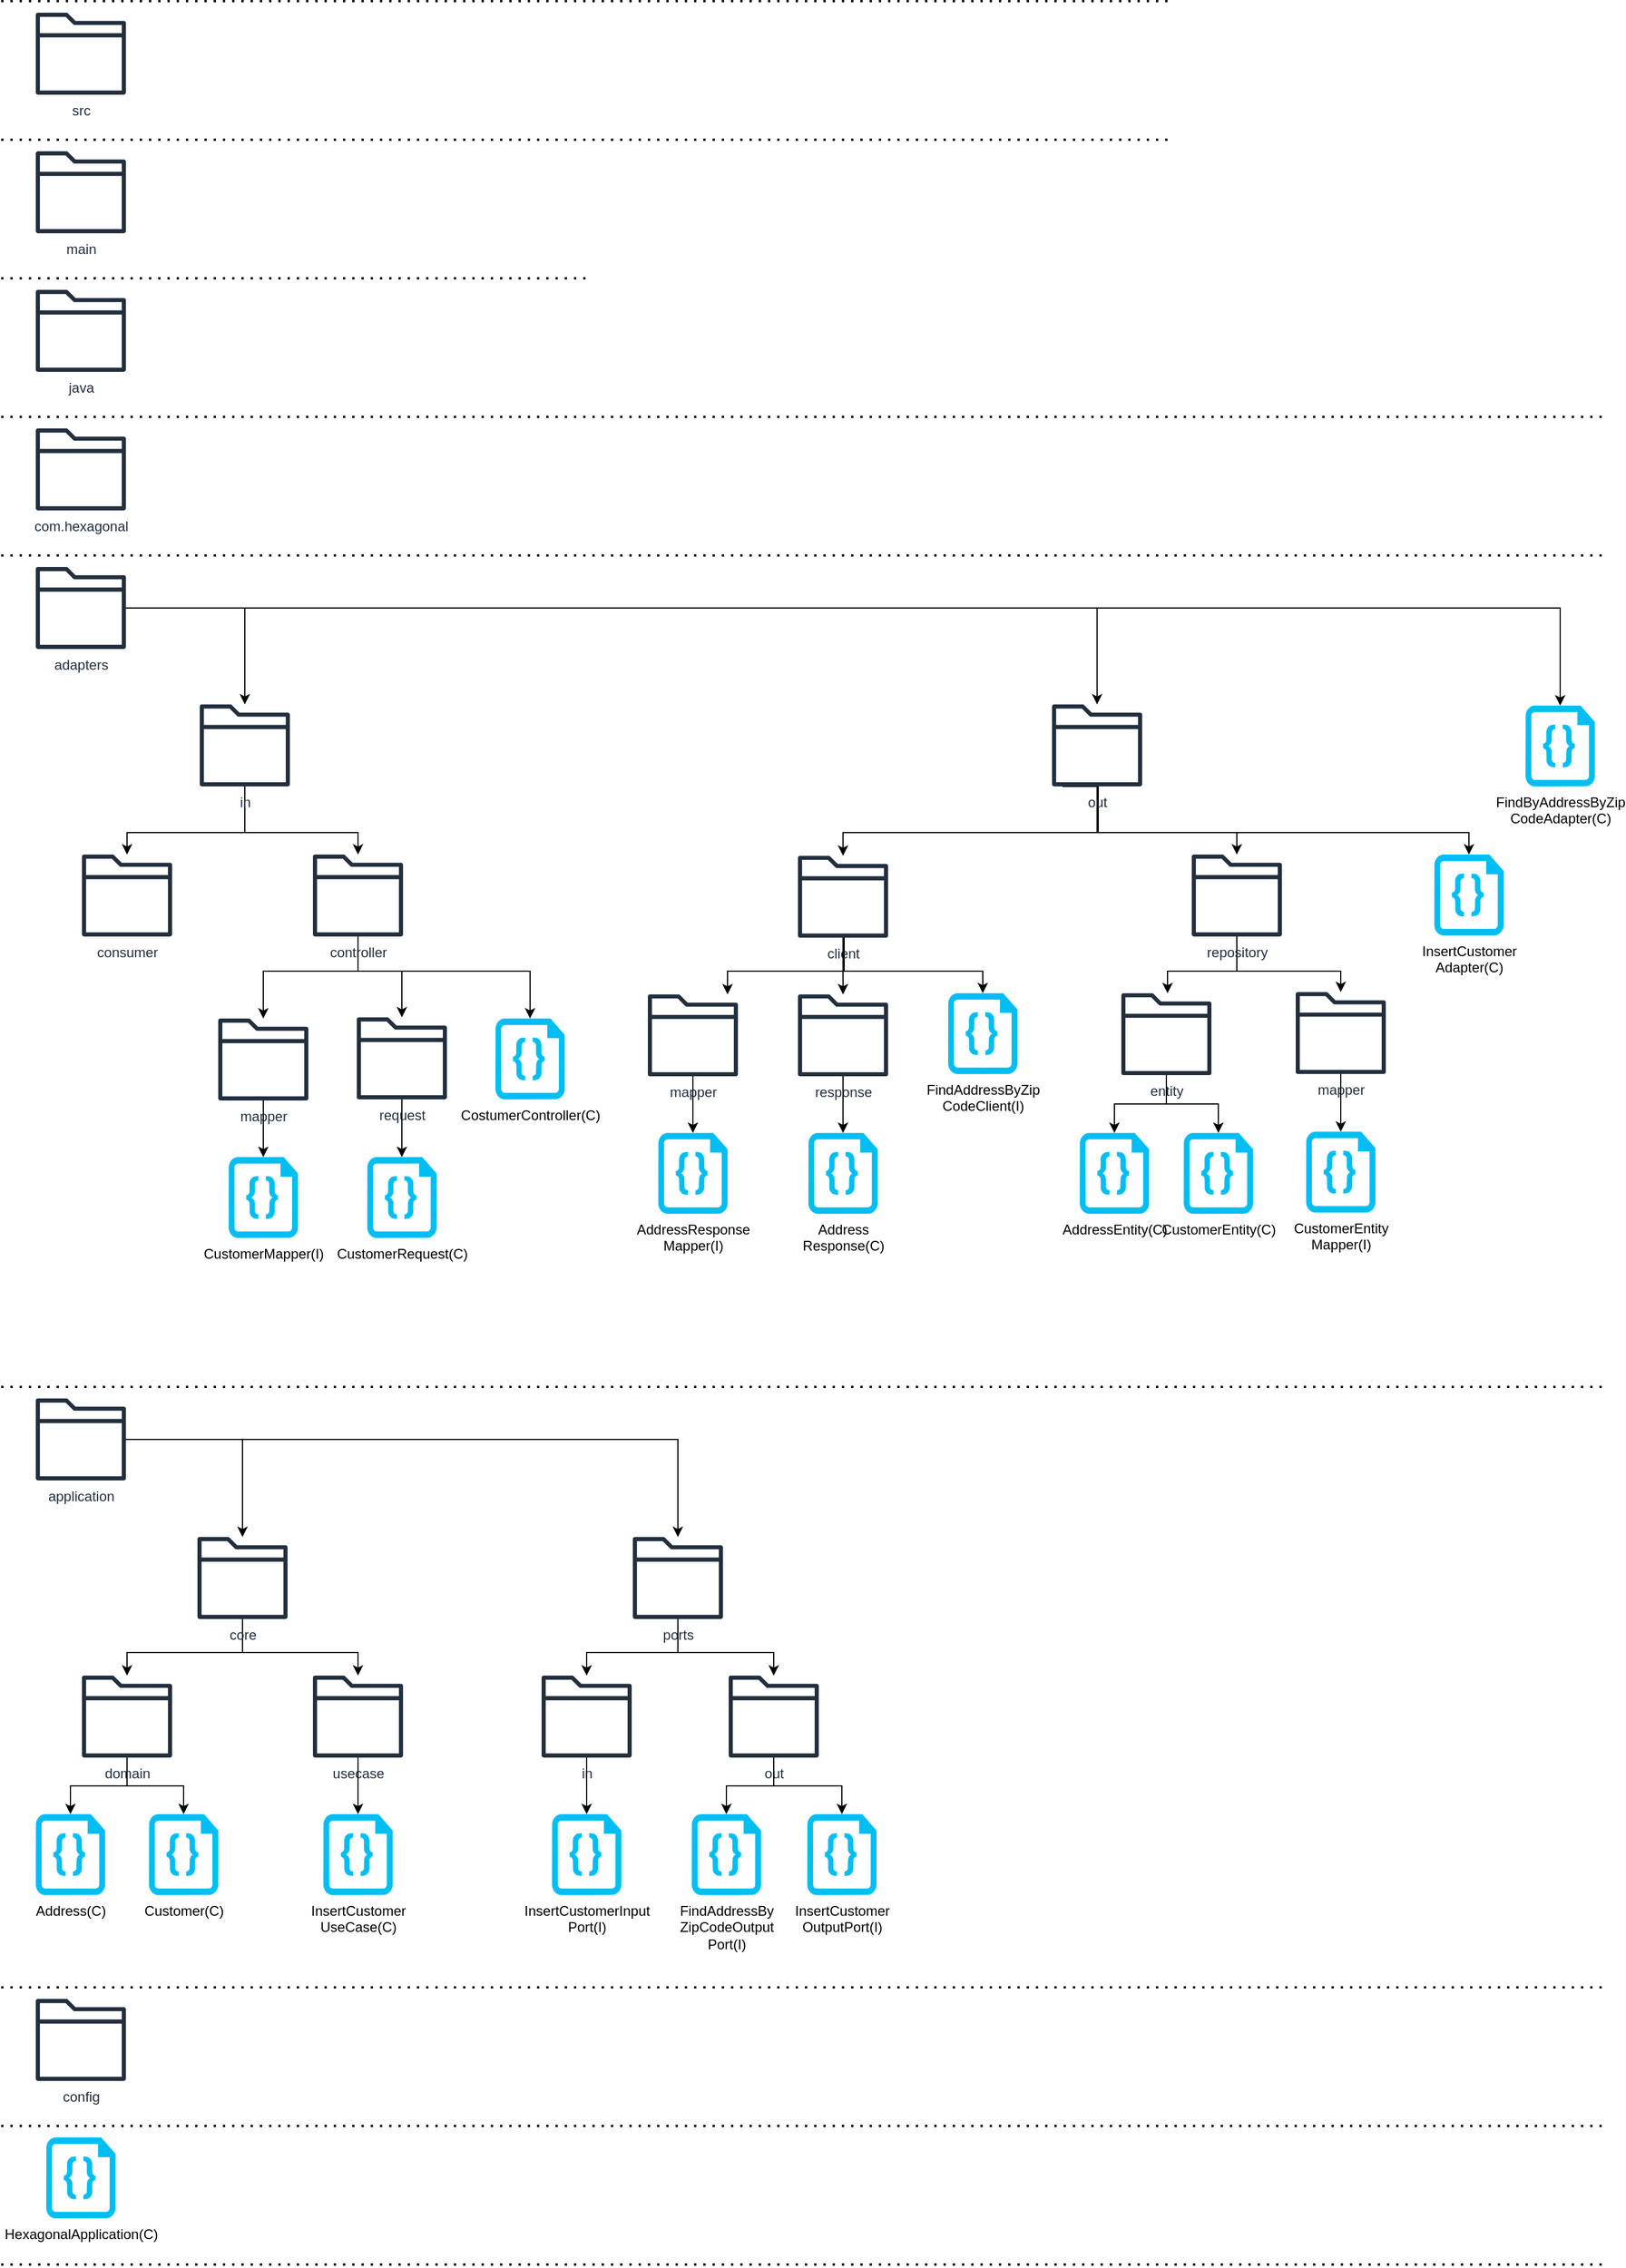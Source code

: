 <mxfile version="22.1.2" type="device">
  <diagram name="camadas" id="XUHG3aNlO8fKbmGnUFoP">
    <mxGraphModel dx="1674" dy="836" grid="1" gridSize="10" guides="1" tooltips="1" connect="1" arrows="1" fold="1" page="1" pageScale="1" pageWidth="827" pageHeight="1169" math="0" shadow="0">
      <root>
        <mxCell id="0" />
        <mxCell id="1" parent="0" />
        <mxCell id="bbtF6bjIANASrzS4wM2t-1" value="src" style="sketch=0;outlineConnect=0;fontColor=#232F3E;gradientColor=none;fillColor=#232F3D;strokeColor=none;dashed=0;verticalLabelPosition=bottom;verticalAlign=top;align=center;html=1;fontSize=12;fontStyle=0;aspect=fixed;pointerEvents=1;shape=mxgraph.aws4.folder;" vertex="1" parent="1">
          <mxGeometry x="40" y="130" width="78" height="71" as="geometry" />
        </mxCell>
        <mxCell id="bbtF6bjIANASrzS4wM2t-2" value="main" style="sketch=0;outlineConnect=0;fontColor=#232F3E;gradientColor=none;fillColor=#232F3D;strokeColor=none;dashed=0;verticalLabelPosition=bottom;verticalAlign=top;align=center;html=1;fontSize=12;fontStyle=0;aspect=fixed;pointerEvents=1;shape=mxgraph.aws4.folder;" vertex="1" parent="1">
          <mxGeometry x="40" y="250" width="78" height="71" as="geometry" />
        </mxCell>
        <mxCell id="bbtF6bjIANASrzS4wM2t-3" value="java" style="sketch=0;outlineConnect=0;fontColor=#232F3E;gradientColor=none;fillColor=#232F3D;strokeColor=none;dashed=0;verticalLabelPosition=bottom;verticalAlign=top;align=center;html=1;fontSize=12;fontStyle=0;aspect=fixed;pointerEvents=1;shape=mxgraph.aws4.folder;" vertex="1" parent="1">
          <mxGeometry x="40" y="370" width="78" height="71" as="geometry" />
        </mxCell>
        <mxCell id="bbtF6bjIANASrzS4wM2t-4" value="com.hexagonal" style="sketch=0;outlineConnect=0;fontColor=#232F3E;gradientColor=none;fillColor=#232F3D;strokeColor=none;dashed=0;verticalLabelPosition=bottom;verticalAlign=top;align=center;html=1;fontSize=12;fontStyle=0;aspect=fixed;pointerEvents=1;shape=mxgraph.aws4.folder;" vertex="1" parent="1">
          <mxGeometry x="40" y="490" width="78" height="71" as="geometry" />
        </mxCell>
        <mxCell id="bbtF6bjIANASrzS4wM2t-33" style="edgeStyle=orthogonalEdgeStyle;rounded=0;orthogonalLoop=1;jettySize=auto;html=1;" edge="1" parent="1" source="bbtF6bjIANASrzS4wM2t-5" target="bbtF6bjIANASrzS4wM2t-18">
          <mxGeometry relative="1" as="geometry" />
        </mxCell>
        <mxCell id="bbtF6bjIANASrzS4wM2t-65" style="edgeStyle=orthogonalEdgeStyle;rounded=0;orthogonalLoop=1;jettySize=auto;html=1;" edge="1" parent="1" source="bbtF6bjIANASrzS4wM2t-5" target="bbtF6bjIANASrzS4wM2t-19">
          <mxGeometry relative="1" as="geometry" />
        </mxCell>
        <mxCell id="bbtF6bjIANASrzS4wM2t-5" value="adapters" style="sketch=0;outlineConnect=0;fontColor=#232F3E;gradientColor=none;fillColor=#232F3D;strokeColor=none;dashed=0;verticalLabelPosition=bottom;verticalAlign=top;align=center;html=1;fontSize=12;fontStyle=0;aspect=fixed;pointerEvents=1;shape=mxgraph.aws4.folder;" vertex="1" parent="1">
          <mxGeometry x="40" y="610" width="78" height="71" as="geometry" />
        </mxCell>
        <mxCell id="bbtF6bjIANASrzS4wM2t-99" style="edgeStyle=orthogonalEdgeStyle;rounded=0;orthogonalLoop=1;jettySize=auto;html=1;" edge="1" parent="1" source="bbtF6bjIANASrzS4wM2t-6" target="bbtF6bjIANASrzS4wM2t-22">
          <mxGeometry relative="1" as="geometry" />
        </mxCell>
        <mxCell id="bbtF6bjIANASrzS4wM2t-100" style="edgeStyle=orthogonalEdgeStyle;rounded=0;orthogonalLoop=1;jettySize=auto;html=1;" edge="1" parent="1" source="bbtF6bjIANASrzS4wM2t-6" target="bbtF6bjIANASrzS4wM2t-21">
          <mxGeometry relative="1" as="geometry" />
        </mxCell>
        <mxCell id="bbtF6bjIANASrzS4wM2t-6" value="application" style="sketch=0;outlineConnect=0;fontColor=#232F3E;gradientColor=none;fillColor=#232F3D;strokeColor=none;dashed=0;verticalLabelPosition=bottom;verticalAlign=top;align=center;html=1;fontSize=12;fontStyle=0;aspect=fixed;pointerEvents=1;shape=mxgraph.aws4.folder;" vertex="1" parent="1">
          <mxGeometry x="40" y="1330" width="78" height="71" as="geometry" />
        </mxCell>
        <mxCell id="bbtF6bjIANASrzS4wM2t-7" value="config" style="sketch=0;outlineConnect=0;fontColor=#232F3E;gradientColor=none;fillColor=#232F3D;strokeColor=none;dashed=0;verticalLabelPosition=bottom;verticalAlign=top;align=center;html=1;fontSize=12;fontStyle=0;aspect=fixed;pointerEvents=1;shape=mxgraph.aws4.folder;" vertex="1" parent="1">
          <mxGeometry x="40" y="1850" width="78" height="71" as="geometry" />
        </mxCell>
        <mxCell id="bbtF6bjIANASrzS4wM2t-8" value="HexagonalApplication(C)" style="verticalLabelPosition=bottom;html=1;verticalAlign=top;align=center;strokeColor=none;fillColor=#00BEF2;shape=mxgraph.azure.code_file;pointerEvents=1;" vertex="1" parent="1">
          <mxGeometry x="49" y="1970" width="60" height="70" as="geometry" />
        </mxCell>
        <mxCell id="bbtF6bjIANASrzS4wM2t-9" value="" style="endArrow=none;dashed=1;html=1;dashPattern=1 3;strokeWidth=2;rounded=0;" edge="1" parent="1">
          <mxGeometry width="50" height="50" relative="1" as="geometry">
            <mxPoint x="10" y="240" as="sourcePoint" />
            <mxPoint x="1400" y="240" as="targetPoint" />
          </mxGeometry>
        </mxCell>
        <mxCell id="bbtF6bjIANASrzS4wM2t-10" value="" style="endArrow=none;dashed=1;html=1;dashPattern=1 3;strokeWidth=2;rounded=0;" edge="1" parent="1">
          <mxGeometry width="50" height="50" relative="1" as="geometry">
            <mxPoint x="10" y="480" as="sourcePoint" />
            <mxPoint x="1400" y="480" as="targetPoint" />
          </mxGeometry>
        </mxCell>
        <mxCell id="bbtF6bjIANASrzS4wM2t-11" value="" style="endArrow=none;dashed=1;html=1;dashPattern=1 3;strokeWidth=2;rounded=0;" edge="1" parent="1">
          <mxGeometry width="50" height="50" relative="1" as="geometry">
            <mxPoint x="10" y="360" as="sourcePoint" />
            <mxPoint x="1400" y="360" as="targetPoint" />
          </mxGeometry>
        </mxCell>
        <mxCell id="bbtF6bjIANASrzS4wM2t-12" value="" style="endArrow=none;dashed=1;html=1;dashPattern=1 3;strokeWidth=2;rounded=0;" edge="1" parent="1">
          <mxGeometry width="50" height="50" relative="1" as="geometry">
            <mxPoint x="10" y="120" as="sourcePoint" />
            <mxPoint x="1400" y="120" as="targetPoint" />
          </mxGeometry>
        </mxCell>
        <mxCell id="bbtF6bjIANASrzS4wM2t-13" value="" style="endArrow=none;dashed=1;html=1;dashPattern=1 3;strokeWidth=2;rounded=0;" edge="1" parent="1">
          <mxGeometry width="50" height="50" relative="1" as="geometry">
            <mxPoint x="10" y="600" as="sourcePoint" />
            <mxPoint x="1400" y="600" as="targetPoint" />
          </mxGeometry>
        </mxCell>
        <mxCell id="bbtF6bjIANASrzS4wM2t-14" value="" style="endArrow=none;dashed=1;html=1;dashPattern=1 3;strokeWidth=2;rounded=0;" edge="1" parent="1">
          <mxGeometry width="50" height="50" relative="1" as="geometry">
            <mxPoint x="10" y="1320" as="sourcePoint" />
            <mxPoint x="1400" y="1320" as="targetPoint" />
          </mxGeometry>
        </mxCell>
        <mxCell id="bbtF6bjIANASrzS4wM2t-15" value="" style="endArrow=none;dashed=1;html=1;dashPattern=1 3;strokeWidth=2;rounded=0;" edge="1" parent="1">
          <mxGeometry width="50" height="50" relative="1" as="geometry">
            <mxPoint x="10" y="1840" as="sourcePoint" />
            <mxPoint x="1400" y="1840" as="targetPoint" />
          </mxGeometry>
        </mxCell>
        <mxCell id="bbtF6bjIANASrzS4wM2t-16" value="" style="endArrow=none;dashed=1;html=1;dashPattern=1 3;strokeWidth=2;rounded=0;" edge="1" parent="1">
          <mxGeometry width="50" height="50" relative="1" as="geometry">
            <mxPoint x="10" y="1960" as="sourcePoint" />
            <mxPoint x="1400" y="1960" as="targetPoint" />
          </mxGeometry>
        </mxCell>
        <mxCell id="bbtF6bjIANASrzS4wM2t-17" value="" style="endArrow=none;dashed=1;html=1;dashPattern=1 3;strokeWidth=2;rounded=0;" edge="1" parent="1">
          <mxGeometry width="50" height="50" relative="1" as="geometry">
            <mxPoint x="10" y="2080" as="sourcePoint" />
            <mxPoint x="1400" y="2080" as="targetPoint" />
          </mxGeometry>
        </mxCell>
        <mxCell id="bbtF6bjIANASrzS4wM2t-30" style="edgeStyle=orthogonalEdgeStyle;rounded=0;orthogonalLoop=1;jettySize=auto;html=1;" edge="1" parent="1" source="bbtF6bjIANASrzS4wM2t-18" target="bbtF6bjIANASrzS4wM2t-25">
          <mxGeometry relative="1" as="geometry">
            <Array as="points">
              <mxPoint x="221" y="840" />
              <mxPoint x="119" y="840" />
            </Array>
          </mxGeometry>
        </mxCell>
        <mxCell id="bbtF6bjIANASrzS4wM2t-31" style="edgeStyle=orthogonalEdgeStyle;rounded=0;orthogonalLoop=1;jettySize=auto;html=1;" edge="1" parent="1" source="bbtF6bjIANASrzS4wM2t-18" target="bbtF6bjIANASrzS4wM2t-26">
          <mxGeometry relative="1" as="geometry">
            <Array as="points">
              <mxPoint x="221" y="840" />
              <mxPoint x="319" y="840" />
            </Array>
          </mxGeometry>
        </mxCell>
        <mxCell id="bbtF6bjIANASrzS4wM2t-18" value="in" style="sketch=0;outlineConnect=0;fontColor=#232F3E;gradientColor=none;fillColor=#232F3D;strokeColor=none;dashed=0;verticalLabelPosition=bottom;verticalAlign=top;align=center;html=1;fontSize=12;fontStyle=0;aspect=fixed;pointerEvents=1;shape=mxgraph.aws4.folder;" vertex="1" parent="1">
          <mxGeometry x="182" y="729" width="78" height="71" as="geometry" />
        </mxCell>
        <mxCell id="bbtF6bjIANASrzS4wM2t-78" style="edgeStyle=orthogonalEdgeStyle;rounded=0;orthogonalLoop=1;jettySize=auto;html=1;" edge="1" parent="1" source="bbtF6bjIANASrzS4wM2t-19" target="bbtF6bjIANASrzS4wM2t-58">
          <mxGeometry relative="1" as="geometry">
            <Array as="points">
              <mxPoint x="959" y="840" />
              <mxPoint x="1080" y="840" />
            </Array>
          </mxGeometry>
        </mxCell>
        <mxCell id="bbtF6bjIANASrzS4wM2t-80" style="edgeStyle=orthogonalEdgeStyle;rounded=0;orthogonalLoop=1;jettySize=auto;html=1;" edge="1" parent="1" target="bbtF6bjIANASrzS4wM2t-57">
          <mxGeometry relative="1" as="geometry">
            <mxPoint x="929" y="800.005" as="sourcePoint" />
            <Array as="points">
              <mxPoint x="960" y="800" />
              <mxPoint x="960" y="840" />
              <mxPoint x="739" y="840" />
            </Array>
          </mxGeometry>
        </mxCell>
        <mxCell id="bbtF6bjIANASrzS4wM2t-129" style="edgeStyle=orthogonalEdgeStyle;rounded=0;orthogonalLoop=1;jettySize=auto;html=1;" edge="1" parent="1" source="bbtF6bjIANASrzS4wM2t-19" target="bbtF6bjIANASrzS4wM2t-61">
          <mxGeometry relative="1" as="geometry">
            <Array as="points">
              <mxPoint x="959" y="840" />
              <mxPoint x="1281" y="840" />
            </Array>
          </mxGeometry>
        </mxCell>
        <mxCell id="bbtF6bjIANASrzS4wM2t-19" value="out" style="sketch=0;outlineConnect=0;fontColor=#232F3E;gradientColor=none;fillColor=#232F3D;strokeColor=none;dashed=0;verticalLabelPosition=bottom;verticalAlign=top;align=center;html=1;fontSize=12;fontStyle=0;aspect=fixed;pointerEvents=1;shape=mxgraph.aws4.folder;" vertex="1" parent="1">
          <mxGeometry x="920" y="729" width="78" height="71" as="geometry" />
        </mxCell>
        <mxCell id="bbtF6bjIANASrzS4wM2t-20" value="FindByAddressByZip&lt;br&gt;CodeAdapter(C)" style="verticalLabelPosition=bottom;html=1;verticalAlign=top;align=center;strokeColor=none;fillColor=#00BEF2;shape=mxgraph.azure.code_file;pointerEvents=1;" vertex="1" parent="1">
          <mxGeometry x="1330" y="730" width="60" height="70" as="geometry" />
        </mxCell>
        <mxCell id="bbtF6bjIANASrzS4wM2t-122" style="edgeStyle=orthogonalEdgeStyle;rounded=0;orthogonalLoop=1;jettySize=auto;html=1;" edge="1" parent="1" source="bbtF6bjIANASrzS4wM2t-21" target="bbtF6bjIANASrzS4wM2t-111">
          <mxGeometry relative="1" as="geometry">
            <Array as="points">
              <mxPoint x="596" y="1550" />
              <mxPoint x="517" y="1550" />
            </Array>
          </mxGeometry>
        </mxCell>
        <mxCell id="bbtF6bjIANASrzS4wM2t-123" style="edgeStyle=orthogonalEdgeStyle;rounded=0;orthogonalLoop=1;jettySize=auto;html=1;" edge="1" parent="1" source="bbtF6bjIANASrzS4wM2t-21" target="bbtF6bjIANASrzS4wM2t-112">
          <mxGeometry relative="1" as="geometry">
            <Array as="points">
              <mxPoint x="596" y="1550" />
              <mxPoint x="679" y="1550" />
            </Array>
          </mxGeometry>
        </mxCell>
        <mxCell id="bbtF6bjIANASrzS4wM2t-21" value="ports" style="sketch=0;outlineConnect=0;fontColor=#232F3E;gradientColor=none;fillColor=#232F3D;strokeColor=none;dashed=0;verticalLabelPosition=bottom;verticalAlign=top;align=center;html=1;fontSize=12;fontStyle=0;aspect=fixed;pointerEvents=1;shape=mxgraph.aws4.folder;" vertex="1" parent="1">
          <mxGeometry x="557" y="1450" width="78" height="71" as="geometry" />
        </mxCell>
        <mxCell id="bbtF6bjIANASrzS4wM2t-103" style="edgeStyle=orthogonalEdgeStyle;rounded=0;orthogonalLoop=1;jettySize=auto;html=1;" edge="1" parent="1" source="bbtF6bjIANASrzS4wM2t-22" target="bbtF6bjIANASrzS4wM2t-101">
          <mxGeometry relative="1" as="geometry">
            <Array as="points">
              <mxPoint x="219" y="1550" />
              <mxPoint x="119" y="1550" />
            </Array>
          </mxGeometry>
        </mxCell>
        <mxCell id="bbtF6bjIANASrzS4wM2t-104" style="edgeStyle=orthogonalEdgeStyle;rounded=0;orthogonalLoop=1;jettySize=auto;html=1;" edge="1" parent="1" source="bbtF6bjIANASrzS4wM2t-22" target="bbtF6bjIANASrzS4wM2t-102">
          <mxGeometry relative="1" as="geometry">
            <Array as="points">
              <mxPoint x="219" y="1550" />
              <mxPoint x="319" y="1550" />
            </Array>
          </mxGeometry>
        </mxCell>
        <mxCell id="bbtF6bjIANASrzS4wM2t-22" value="core" style="sketch=0;outlineConnect=0;fontColor=#232F3E;gradientColor=none;fillColor=#232F3D;strokeColor=none;dashed=0;verticalLabelPosition=bottom;verticalAlign=top;align=center;html=1;fontSize=12;fontStyle=0;aspect=fixed;pointerEvents=1;shape=mxgraph.aws4.folder;" vertex="1" parent="1">
          <mxGeometry x="180" y="1450" width="78" height="71" as="geometry" />
        </mxCell>
        <mxCell id="bbtF6bjIANASrzS4wM2t-25" value="consumer" style="sketch=0;outlineConnect=0;fontColor=#232F3E;gradientColor=none;fillColor=#232F3D;strokeColor=none;dashed=0;verticalLabelPosition=bottom;verticalAlign=top;align=center;html=1;fontSize=12;fontStyle=0;aspect=fixed;pointerEvents=1;shape=mxgraph.aws4.folder;" vertex="1" parent="1">
          <mxGeometry x="80" y="859" width="78" height="71" as="geometry" />
        </mxCell>
        <mxCell id="bbtF6bjIANASrzS4wM2t-124" style="edgeStyle=orthogonalEdgeStyle;rounded=0;orthogonalLoop=1;jettySize=auto;html=1;" edge="1" parent="1" source="bbtF6bjIANASrzS4wM2t-26" target="bbtF6bjIANASrzS4wM2t-28">
          <mxGeometry relative="1" as="geometry">
            <Array as="points">
              <mxPoint x="319" y="960" />
              <mxPoint x="237" y="960" />
            </Array>
          </mxGeometry>
        </mxCell>
        <mxCell id="bbtF6bjIANASrzS4wM2t-125" style="edgeStyle=orthogonalEdgeStyle;rounded=0;orthogonalLoop=1;jettySize=auto;html=1;" edge="1" parent="1" source="bbtF6bjIANASrzS4wM2t-26" target="bbtF6bjIANASrzS4wM2t-27">
          <mxGeometry relative="1" as="geometry">
            <Array as="points">
              <mxPoint x="319" y="960" />
              <mxPoint x="357" y="960" />
            </Array>
          </mxGeometry>
        </mxCell>
        <mxCell id="bbtF6bjIANASrzS4wM2t-26" value="controller" style="sketch=0;outlineConnect=0;fontColor=#232F3E;gradientColor=none;fillColor=#232F3D;strokeColor=none;dashed=0;verticalLabelPosition=bottom;verticalAlign=top;align=center;html=1;fontSize=12;fontStyle=0;aspect=fixed;pointerEvents=1;shape=mxgraph.aws4.folder;" vertex="1" parent="1">
          <mxGeometry x="280" y="859" width="78" height="71" as="geometry" />
        </mxCell>
        <mxCell id="bbtF6bjIANASrzS4wM2t-27" value="request" style="sketch=0;outlineConnect=0;fontColor=#232F3E;gradientColor=none;fillColor=#232F3D;strokeColor=none;dashed=0;verticalLabelPosition=bottom;verticalAlign=top;align=center;html=1;fontSize=12;fontStyle=0;aspect=fixed;pointerEvents=1;shape=mxgraph.aws4.folder;" vertex="1" parent="1">
          <mxGeometry x="318" y="1000" width="78" height="71" as="geometry" />
        </mxCell>
        <mxCell id="bbtF6bjIANASrzS4wM2t-28" value="mapper" style="sketch=0;outlineConnect=0;fontColor=#232F3E;gradientColor=none;fillColor=#232F3D;strokeColor=none;dashed=0;verticalLabelPosition=bottom;verticalAlign=top;align=center;html=1;fontSize=12;fontStyle=0;aspect=fixed;pointerEvents=1;shape=mxgraph.aws4.folder;" vertex="1" parent="1">
          <mxGeometry x="198" y="1001" width="78" height="71" as="geometry" />
        </mxCell>
        <mxCell id="bbtF6bjIANASrzS4wM2t-44" value="CostumerController(C)" style="verticalLabelPosition=bottom;html=1;verticalAlign=top;align=center;strokeColor=none;fillColor=#00BEF2;shape=mxgraph.azure.code_file;pointerEvents=1;" vertex="1" parent="1">
          <mxGeometry x="438" y="1001" width="60" height="70" as="geometry" />
        </mxCell>
        <mxCell id="bbtF6bjIANASrzS4wM2t-51" value="CustomerMapper(I)" style="verticalLabelPosition=bottom;html=1;verticalAlign=top;align=center;strokeColor=none;fillColor=#00BEF2;shape=mxgraph.azure.code_file;pointerEvents=1;" vertex="1" parent="1">
          <mxGeometry x="207" y="1121" width="60" height="70" as="geometry" />
        </mxCell>
        <mxCell id="bbtF6bjIANASrzS4wM2t-52" value="CustomerRequest(C)" style="verticalLabelPosition=bottom;html=1;verticalAlign=top;align=center;strokeColor=none;fillColor=#00BEF2;shape=mxgraph.azure.code_file;pointerEvents=1;" vertex="1" parent="1">
          <mxGeometry x="327" y="1121" width="60" height="70" as="geometry" />
        </mxCell>
        <mxCell id="bbtF6bjIANASrzS4wM2t-53" style="edgeStyle=orthogonalEdgeStyle;rounded=0;orthogonalLoop=1;jettySize=auto;html=1;entryX=0.5;entryY=0;entryDx=0;entryDy=0;entryPerimeter=0;" edge="1" parent="1" source="bbtF6bjIANASrzS4wM2t-28" target="bbtF6bjIANASrzS4wM2t-51">
          <mxGeometry relative="1" as="geometry" />
        </mxCell>
        <mxCell id="bbtF6bjIANASrzS4wM2t-54" style="edgeStyle=orthogonalEdgeStyle;rounded=0;orthogonalLoop=1;jettySize=auto;html=1;entryX=0.5;entryY=0;entryDx=0;entryDy=0;entryPerimeter=0;" edge="1" parent="1" source="bbtF6bjIANASrzS4wM2t-27" target="bbtF6bjIANASrzS4wM2t-52">
          <mxGeometry relative="1" as="geometry" />
        </mxCell>
        <mxCell id="bbtF6bjIANASrzS4wM2t-70" style="edgeStyle=orthogonalEdgeStyle;rounded=0;orthogonalLoop=1;jettySize=auto;html=1;" edge="1" parent="1" source="bbtF6bjIANASrzS4wM2t-57" target="bbtF6bjIANASrzS4wM2t-68">
          <mxGeometry relative="1" as="geometry">
            <Array as="points">
              <mxPoint x="740" y="960" />
              <mxPoint x="639" y="960" />
            </Array>
          </mxGeometry>
        </mxCell>
        <mxCell id="bbtF6bjIANASrzS4wM2t-81" style="edgeStyle=orthogonalEdgeStyle;rounded=0;orthogonalLoop=1;jettySize=auto;html=1;" edge="1" parent="1" source="bbtF6bjIANASrzS4wM2t-57" target="bbtF6bjIANASrzS4wM2t-67">
          <mxGeometry relative="1" as="geometry" />
        </mxCell>
        <mxCell id="bbtF6bjIANASrzS4wM2t-57" value="client" style="sketch=0;outlineConnect=0;fontColor=#232F3E;gradientColor=none;fillColor=#232F3D;strokeColor=none;dashed=0;verticalLabelPosition=bottom;verticalAlign=top;align=center;html=1;fontSize=12;fontStyle=0;aspect=fixed;pointerEvents=1;shape=mxgraph.aws4.folder;" vertex="1" parent="1">
          <mxGeometry x="700" y="860.02" width="78" height="71" as="geometry" />
        </mxCell>
        <mxCell id="bbtF6bjIANASrzS4wM2t-97" style="edgeStyle=orthogonalEdgeStyle;rounded=0;orthogonalLoop=1;jettySize=auto;html=1;" edge="1" parent="1" source="bbtF6bjIANASrzS4wM2t-58" target="bbtF6bjIANASrzS4wM2t-87">
          <mxGeometry relative="1" as="geometry">
            <Array as="points">
              <mxPoint x="1080" y="960" />
              <mxPoint x="1020" y="960" />
            </Array>
          </mxGeometry>
        </mxCell>
        <mxCell id="bbtF6bjIANASrzS4wM2t-98" style="edgeStyle=orthogonalEdgeStyle;rounded=0;orthogonalLoop=1;jettySize=auto;html=1;" edge="1" parent="1" source="bbtF6bjIANASrzS4wM2t-58" target="bbtF6bjIANASrzS4wM2t-86">
          <mxGeometry relative="1" as="geometry">
            <Array as="points">
              <mxPoint x="1080" y="960" />
              <mxPoint x="1170" y="960" />
            </Array>
          </mxGeometry>
        </mxCell>
        <mxCell id="bbtF6bjIANASrzS4wM2t-58" value="repository" style="sketch=0;outlineConnect=0;fontColor=#232F3E;gradientColor=none;fillColor=#232F3D;strokeColor=none;dashed=0;verticalLabelPosition=bottom;verticalAlign=top;align=center;html=1;fontSize=12;fontStyle=0;aspect=fixed;pointerEvents=1;shape=mxgraph.aws4.folder;" vertex="1" parent="1">
          <mxGeometry x="1041" y="859.0" width="78" height="71" as="geometry" />
        </mxCell>
        <mxCell id="bbtF6bjIANASrzS4wM2t-61" value="InsertCustomer&lt;br&gt;Adapter(C)" style="verticalLabelPosition=bottom;html=1;verticalAlign=top;align=center;strokeColor=none;fillColor=#00BEF2;shape=mxgraph.azure.code_file;pointerEvents=1;" vertex="1" parent="1">
          <mxGeometry x="1251" y="859.05" width="60" height="70" as="geometry" />
        </mxCell>
        <mxCell id="bbtF6bjIANASrzS4wM2t-66" style="edgeStyle=orthogonalEdgeStyle;rounded=0;orthogonalLoop=1;jettySize=auto;html=1;entryX=0.5;entryY=0;entryDx=0;entryDy=0;entryPerimeter=0;" edge="1" parent="1" source="bbtF6bjIANASrzS4wM2t-5" target="bbtF6bjIANASrzS4wM2t-20">
          <mxGeometry relative="1" as="geometry" />
        </mxCell>
        <mxCell id="bbtF6bjIANASrzS4wM2t-67" value="response" style="sketch=0;outlineConnect=0;fontColor=#232F3E;gradientColor=none;fillColor=#232F3D;strokeColor=none;dashed=0;verticalLabelPosition=bottom;verticalAlign=top;align=center;html=1;fontSize=12;fontStyle=0;aspect=fixed;pointerEvents=1;shape=mxgraph.aws4.folder;" vertex="1" parent="1">
          <mxGeometry x="700" y="980.07" width="78" height="71" as="geometry" />
        </mxCell>
        <mxCell id="bbtF6bjIANASrzS4wM2t-68" value="mapper" style="sketch=0;outlineConnect=0;fontColor=#232F3E;gradientColor=none;fillColor=#232F3D;strokeColor=none;dashed=0;verticalLabelPosition=bottom;verticalAlign=top;align=center;html=1;fontSize=12;fontStyle=0;aspect=fixed;pointerEvents=1;shape=mxgraph.aws4.folder;" vertex="1" parent="1">
          <mxGeometry x="570" y="980.07" width="78" height="71" as="geometry" />
        </mxCell>
        <mxCell id="bbtF6bjIANASrzS4wM2t-69" value="FindAddressByZip&lt;br&gt;CodeClient(I)" style="verticalLabelPosition=bottom;html=1;verticalAlign=top;align=center;strokeColor=none;fillColor=#00BEF2;shape=mxgraph.azure.code_file;pointerEvents=1;" vertex="1" parent="1">
          <mxGeometry x="830" y="979.07" width="60" height="70" as="geometry" />
        </mxCell>
        <mxCell id="bbtF6bjIANASrzS4wM2t-74" value="AddressResponse&lt;br&gt;Mapper(I)" style="verticalLabelPosition=bottom;html=1;verticalAlign=top;align=center;strokeColor=none;fillColor=#00BEF2;shape=mxgraph.azure.code_file;pointerEvents=1;" vertex="1" parent="1">
          <mxGeometry x="579" y="1100.07" width="60" height="70" as="geometry" />
        </mxCell>
        <mxCell id="bbtF6bjIANASrzS4wM2t-75" value="Address&lt;br&gt;Response(C)" style="verticalLabelPosition=bottom;html=1;verticalAlign=top;align=center;strokeColor=none;fillColor=#00BEF2;shape=mxgraph.azure.code_file;pointerEvents=1;" vertex="1" parent="1">
          <mxGeometry x="709" y="1100.07" width="60" height="70" as="geometry" />
        </mxCell>
        <mxCell id="bbtF6bjIANASrzS4wM2t-76" style="edgeStyle=orthogonalEdgeStyle;rounded=0;orthogonalLoop=1;jettySize=auto;html=1;entryX=0.5;entryY=0;entryDx=0;entryDy=0;entryPerimeter=0;" edge="1" parent="1" source="bbtF6bjIANASrzS4wM2t-68" target="bbtF6bjIANASrzS4wM2t-74">
          <mxGeometry relative="1" as="geometry" />
        </mxCell>
        <mxCell id="bbtF6bjIANASrzS4wM2t-77" style="edgeStyle=orthogonalEdgeStyle;rounded=0;orthogonalLoop=1;jettySize=auto;html=1;entryX=0.5;entryY=0;entryDx=0;entryDy=0;entryPerimeter=0;" edge="1" parent="1" source="bbtF6bjIANASrzS4wM2t-67" target="bbtF6bjIANASrzS4wM2t-75">
          <mxGeometry relative="1" as="geometry" />
        </mxCell>
        <mxCell id="bbtF6bjIANASrzS4wM2t-86" value="mapper" style="sketch=0;outlineConnect=0;fontColor=#232F3E;gradientColor=none;fillColor=#232F3D;strokeColor=none;dashed=0;verticalLabelPosition=bottom;verticalAlign=top;align=center;html=1;fontSize=12;fontStyle=0;aspect=fixed;pointerEvents=1;shape=mxgraph.aws4.folder;" vertex="1" parent="1">
          <mxGeometry x="1131" y="978.05" width="78" height="71" as="geometry" />
        </mxCell>
        <mxCell id="bbtF6bjIANASrzS4wM2t-87" value="entity" style="sketch=0;outlineConnect=0;fontColor=#232F3E;gradientColor=none;fillColor=#232F3D;strokeColor=none;dashed=0;verticalLabelPosition=bottom;verticalAlign=top;align=center;html=1;fontSize=12;fontStyle=0;aspect=fixed;pointerEvents=1;shape=mxgraph.aws4.folder;" vertex="1" parent="1">
          <mxGeometry x="980" y="979.07" width="78" height="71" as="geometry" />
        </mxCell>
        <mxCell id="bbtF6bjIANASrzS4wM2t-90" value="AddressEntity(C)" style="verticalLabelPosition=bottom;html=1;verticalAlign=top;align=center;strokeColor=none;fillColor=#00BEF2;shape=mxgraph.azure.code_file;pointerEvents=1;" vertex="1" parent="1">
          <mxGeometry x="944" y="1100.07" width="60" height="70" as="geometry" />
        </mxCell>
        <mxCell id="bbtF6bjIANASrzS4wM2t-91" value="CustomerEntity(C)" style="verticalLabelPosition=bottom;html=1;verticalAlign=top;align=center;strokeColor=none;fillColor=#00BEF2;shape=mxgraph.azure.code_file;pointerEvents=1;" vertex="1" parent="1">
          <mxGeometry x="1034" y="1100.07" width="60" height="70" as="geometry" />
        </mxCell>
        <mxCell id="bbtF6bjIANASrzS4wM2t-92" value="CustomerEntity&lt;br&gt;Mapper(I)" style="verticalLabelPosition=bottom;html=1;verticalAlign=top;align=center;strokeColor=none;fillColor=#00BEF2;shape=mxgraph.azure.code_file;pointerEvents=1;" vertex="1" parent="1">
          <mxGeometry x="1140" y="1099.05" width="60" height="70" as="geometry" />
        </mxCell>
        <mxCell id="bbtF6bjIANASrzS4wM2t-93" style="edgeStyle=orthogonalEdgeStyle;rounded=0;orthogonalLoop=1;jettySize=auto;html=1;entryX=0.5;entryY=0;entryDx=0;entryDy=0;entryPerimeter=0;" edge="1" parent="1" source="bbtF6bjIANASrzS4wM2t-87" target="bbtF6bjIANASrzS4wM2t-90">
          <mxGeometry relative="1" as="geometry" />
        </mxCell>
        <mxCell id="bbtF6bjIANASrzS4wM2t-95" style="edgeStyle=orthogonalEdgeStyle;rounded=0;orthogonalLoop=1;jettySize=auto;html=1;entryX=0.5;entryY=0;entryDx=0;entryDy=0;entryPerimeter=0;" edge="1" parent="1" source="bbtF6bjIANASrzS4wM2t-86" target="bbtF6bjIANASrzS4wM2t-92">
          <mxGeometry relative="1" as="geometry" />
        </mxCell>
        <mxCell id="bbtF6bjIANASrzS4wM2t-96" style="edgeStyle=orthogonalEdgeStyle;rounded=0;orthogonalLoop=1;jettySize=auto;html=1;entryX=0.5;entryY=0;entryDx=0;entryDy=0;entryPerimeter=0;" edge="1" parent="1" source="bbtF6bjIANASrzS4wM2t-87" target="bbtF6bjIANASrzS4wM2t-91">
          <mxGeometry relative="1" as="geometry" />
        </mxCell>
        <mxCell id="bbtF6bjIANASrzS4wM2t-101" value="domain" style="sketch=0;outlineConnect=0;fontColor=#232F3E;gradientColor=none;fillColor=#232F3D;strokeColor=none;dashed=0;verticalLabelPosition=bottom;verticalAlign=top;align=center;html=1;fontSize=12;fontStyle=0;aspect=fixed;pointerEvents=1;shape=mxgraph.aws4.folder;" vertex="1" parent="1">
          <mxGeometry x="80" y="1570" width="78" height="71" as="geometry" />
        </mxCell>
        <mxCell id="bbtF6bjIANASrzS4wM2t-102" value="usecase" style="sketch=0;outlineConnect=0;fontColor=#232F3E;gradientColor=none;fillColor=#232F3D;strokeColor=none;dashed=0;verticalLabelPosition=bottom;verticalAlign=top;align=center;html=1;fontSize=12;fontStyle=0;aspect=fixed;pointerEvents=1;shape=mxgraph.aws4.folder;" vertex="1" parent="1">
          <mxGeometry x="280" y="1570" width="78" height="71" as="geometry" />
        </mxCell>
        <mxCell id="bbtF6bjIANASrzS4wM2t-105" value="Address(C)" style="verticalLabelPosition=bottom;html=1;verticalAlign=top;align=center;strokeColor=none;fillColor=#00BEF2;shape=mxgraph.azure.code_file;pointerEvents=1;" vertex="1" parent="1">
          <mxGeometry x="40" y="1690" width="60" height="70" as="geometry" />
        </mxCell>
        <mxCell id="bbtF6bjIANASrzS4wM2t-106" value="Customer(C)" style="verticalLabelPosition=bottom;html=1;verticalAlign=top;align=center;strokeColor=none;fillColor=#00BEF2;shape=mxgraph.azure.code_file;pointerEvents=1;" vertex="1" parent="1">
          <mxGeometry x="138" y="1690" width="60" height="70" as="geometry" />
        </mxCell>
        <mxCell id="bbtF6bjIANASrzS4wM2t-107" value="InsertCustomer&lt;br&gt;UseCase(C)" style="verticalLabelPosition=bottom;html=1;verticalAlign=top;align=center;strokeColor=none;fillColor=#00BEF2;shape=mxgraph.azure.code_file;pointerEvents=1;" vertex="1" parent="1">
          <mxGeometry x="289" y="1690" width="60" height="70" as="geometry" />
        </mxCell>
        <mxCell id="bbtF6bjIANASrzS4wM2t-108" style="edgeStyle=orthogonalEdgeStyle;rounded=0;orthogonalLoop=1;jettySize=auto;html=1;entryX=0.5;entryY=0;entryDx=0;entryDy=0;entryPerimeter=0;" edge="1" parent="1" source="bbtF6bjIANASrzS4wM2t-101" target="bbtF6bjIANASrzS4wM2t-105">
          <mxGeometry relative="1" as="geometry" />
        </mxCell>
        <mxCell id="bbtF6bjIANASrzS4wM2t-109" style="edgeStyle=orthogonalEdgeStyle;rounded=0;orthogonalLoop=1;jettySize=auto;html=1;entryX=0.5;entryY=0;entryDx=0;entryDy=0;entryPerimeter=0;" edge="1" parent="1" source="bbtF6bjIANASrzS4wM2t-101" target="bbtF6bjIANASrzS4wM2t-106">
          <mxGeometry relative="1" as="geometry" />
        </mxCell>
        <mxCell id="bbtF6bjIANASrzS4wM2t-110" style="edgeStyle=orthogonalEdgeStyle;rounded=0;orthogonalLoop=1;jettySize=auto;html=1;entryX=0.5;entryY=0;entryDx=0;entryDy=0;entryPerimeter=0;" edge="1" parent="1" source="bbtF6bjIANASrzS4wM2t-102" target="bbtF6bjIANASrzS4wM2t-107">
          <mxGeometry relative="1" as="geometry" />
        </mxCell>
        <mxCell id="bbtF6bjIANASrzS4wM2t-111" value="in" style="sketch=0;outlineConnect=0;fontColor=#232F3E;gradientColor=none;fillColor=#232F3D;strokeColor=none;dashed=0;verticalLabelPosition=bottom;verticalAlign=top;align=center;html=1;fontSize=12;fontStyle=0;aspect=fixed;pointerEvents=1;shape=mxgraph.aws4.folder;" vertex="1" parent="1">
          <mxGeometry x="478" y="1570" width="78" height="71" as="geometry" />
        </mxCell>
        <mxCell id="bbtF6bjIANASrzS4wM2t-112" value="out" style="sketch=0;outlineConnect=0;fontColor=#232F3E;gradientColor=none;fillColor=#232F3D;strokeColor=none;dashed=0;verticalLabelPosition=bottom;verticalAlign=top;align=center;html=1;fontSize=12;fontStyle=0;aspect=fixed;pointerEvents=1;shape=mxgraph.aws4.folder;" vertex="1" parent="1">
          <mxGeometry x="640" y="1570" width="78" height="71" as="geometry" />
        </mxCell>
        <mxCell id="bbtF6bjIANASrzS4wM2t-115" value="InsertCustomerInput&lt;br&gt;Port(I)" style="verticalLabelPosition=bottom;html=1;verticalAlign=top;align=center;strokeColor=none;fillColor=#00BEF2;shape=mxgraph.azure.code_file;pointerEvents=1;" vertex="1" parent="1">
          <mxGeometry x="487" y="1690" width="60" height="70" as="geometry" />
        </mxCell>
        <mxCell id="bbtF6bjIANASrzS4wM2t-116" style="edgeStyle=orthogonalEdgeStyle;rounded=0;orthogonalLoop=1;jettySize=auto;html=1;entryX=0.5;entryY=0;entryDx=0;entryDy=0;entryPerimeter=0;" edge="1" parent="1" source="bbtF6bjIANASrzS4wM2t-111" target="bbtF6bjIANASrzS4wM2t-115">
          <mxGeometry relative="1" as="geometry" />
        </mxCell>
        <mxCell id="bbtF6bjIANASrzS4wM2t-117" value="FindAddressBy&lt;br&gt;ZipCodeOutput&lt;br&gt;Port(I)" style="verticalLabelPosition=bottom;html=1;verticalAlign=top;align=center;strokeColor=none;fillColor=#00BEF2;shape=mxgraph.azure.code_file;pointerEvents=1;" vertex="1" parent="1">
          <mxGeometry x="608" y="1690" width="60" height="70" as="geometry" />
        </mxCell>
        <mxCell id="bbtF6bjIANASrzS4wM2t-118" value="InsertCustomer&lt;br&gt;OutputPort(I)" style="verticalLabelPosition=bottom;html=1;verticalAlign=top;align=center;strokeColor=none;fillColor=#00BEF2;shape=mxgraph.azure.code_file;pointerEvents=1;" vertex="1" parent="1">
          <mxGeometry x="708" y="1690" width="60" height="70" as="geometry" />
        </mxCell>
        <mxCell id="bbtF6bjIANASrzS4wM2t-119" style="edgeStyle=orthogonalEdgeStyle;rounded=0;orthogonalLoop=1;jettySize=auto;html=1;entryX=0.5;entryY=0;entryDx=0;entryDy=0;entryPerimeter=0;" edge="1" parent="1" source="bbtF6bjIANASrzS4wM2t-112" target="bbtF6bjIANASrzS4wM2t-117">
          <mxGeometry relative="1" as="geometry" />
        </mxCell>
        <mxCell id="bbtF6bjIANASrzS4wM2t-121" style="edgeStyle=orthogonalEdgeStyle;rounded=0;orthogonalLoop=1;jettySize=auto;html=1;entryX=0.5;entryY=0;entryDx=0;entryDy=0;entryPerimeter=0;" edge="1" parent="1" source="bbtF6bjIANASrzS4wM2t-112" target="bbtF6bjIANASrzS4wM2t-118">
          <mxGeometry relative="1" as="geometry" />
        </mxCell>
        <mxCell id="bbtF6bjIANASrzS4wM2t-126" style="edgeStyle=orthogonalEdgeStyle;rounded=0;orthogonalLoop=1;jettySize=auto;html=1;entryX=0.5;entryY=0;entryDx=0;entryDy=0;entryPerimeter=0;" edge="1" parent="1" source="bbtF6bjIANASrzS4wM2t-26" target="bbtF6bjIANASrzS4wM2t-44">
          <mxGeometry relative="1" as="geometry">
            <Array as="points">
              <mxPoint x="319" y="960" />
              <mxPoint x="468" y="960" />
            </Array>
          </mxGeometry>
        </mxCell>
        <mxCell id="bbtF6bjIANASrzS4wM2t-130" style="edgeStyle=orthogonalEdgeStyle;rounded=0;orthogonalLoop=1;jettySize=auto;html=1;entryX=0.5;entryY=0;entryDx=0;entryDy=0;entryPerimeter=0;" edge="1" parent="1" source="bbtF6bjIANASrzS4wM2t-57" target="bbtF6bjIANASrzS4wM2t-69">
          <mxGeometry relative="1" as="geometry">
            <Array as="points">
              <mxPoint x="739" y="960" />
              <mxPoint x="860" y="960" />
            </Array>
          </mxGeometry>
        </mxCell>
      </root>
    </mxGraphModel>
  </diagram>
</mxfile>
